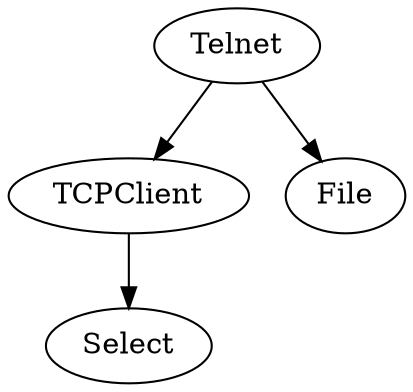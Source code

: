strict digraph  {
	TCPClient -> Select	 [weight="2.0"];
	Telnet -> TCPClient	 [weight="1.0"];
	Telnet -> File	 [weight="1.0"];
}

